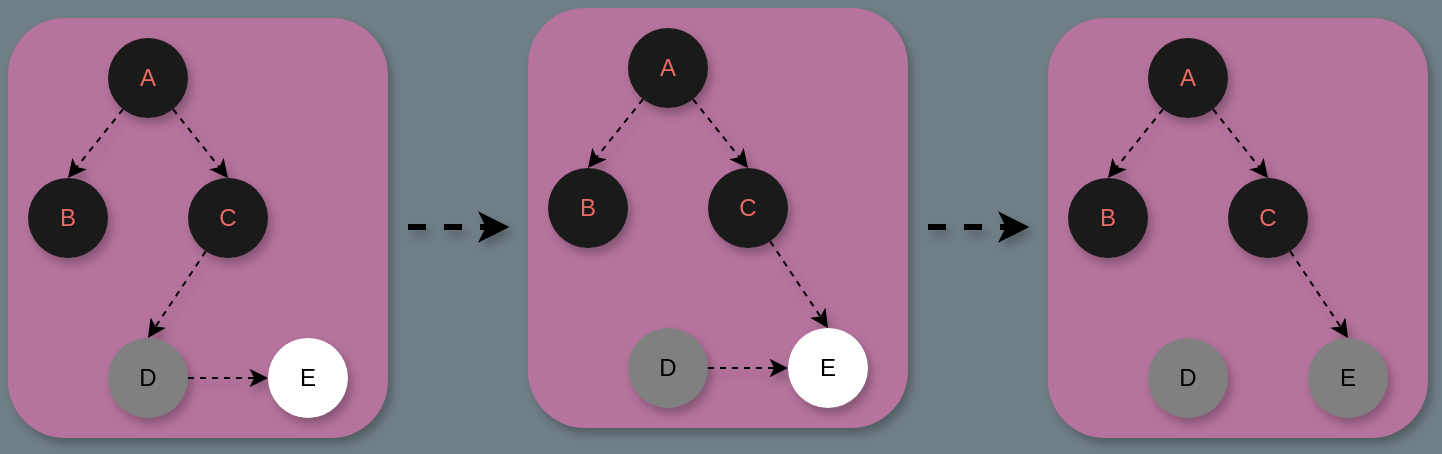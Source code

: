 <mxfile version="13.6.9" type="device"><diagram id="VSArOQDPkqbNzoKQu4Cz" name="第 1 页"><mxGraphModel dx="782" dy="561" grid="1" gridSize="10" guides="1" tooltips="1" connect="1" arrows="1" fold="1" page="1" pageScale="1" pageWidth="1169" pageHeight="827" background="#707E86" math="0" shadow="0"><root><mxCell id="0"/><mxCell id="1" parent="0"/><mxCell id="7MxZbe4sQxm4OmcxxfGp-1" value="" style="rounded=1;whiteSpace=wrap;html=1;strokeColor=none;fillColor=#B5739D;shadow=1;sketch=0;" vertex="1" parent="1"><mxGeometry x="200" y="160" width="190" height="210" as="geometry"/></mxCell><mxCell id="7MxZbe4sQxm4OmcxxfGp-7" style="rounded=0;orthogonalLoop=1;jettySize=auto;html=1;entryX=0.5;entryY=0;entryDx=0;entryDy=0;dashed=1;shadow=1;sketch=0;" edge="1" parent="1" source="7MxZbe4sQxm4OmcxxfGp-2" target="7MxZbe4sQxm4OmcxxfGp-3"><mxGeometry relative="1" as="geometry"/></mxCell><mxCell id="7MxZbe4sQxm4OmcxxfGp-8" style="edgeStyle=none;rounded=0;orthogonalLoop=1;jettySize=auto;html=1;entryX=0.5;entryY=0;entryDx=0;entryDy=0;dashed=1;shadow=1;sketch=0;" edge="1" parent="1" source="7MxZbe4sQxm4OmcxxfGp-2" target="7MxZbe4sQxm4OmcxxfGp-4"><mxGeometry relative="1" as="geometry"/></mxCell><mxCell id="7MxZbe4sQxm4OmcxxfGp-2" value="&lt;font color=&quot;#ea6b66&quot;&gt;A&lt;/font&gt;" style="ellipse;whiteSpace=wrap;html=1;aspect=fixed;strokeColor=none;fillColor=#1A1A1A;shadow=1;sketch=0;" vertex="1" parent="1"><mxGeometry x="250" y="170" width="40" height="40" as="geometry"/></mxCell><mxCell id="7MxZbe4sQxm4OmcxxfGp-3" value="&lt;font color=&quot;#ea6b66&quot;&gt;B&lt;/font&gt;" style="ellipse;whiteSpace=wrap;html=1;aspect=fixed;strokeColor=none;fillColor=#1A1A1A;shadow=1;sketch=0;" vertex="1" parent="1"><mxGeometry x="210" y="240" width="40" height="40" as="geometry"/></mxCell><mxCell id="7MxZbe4sQxm4OmcxxfGp-10" style="edgeStyle=none;rounded=0;orthogonalLoop=1;jettySize=auto;html=1;entryX=0.5;entryY=0;entryDx=0;entryDy=0;dashed=1;shadow=1;sketch=0;" edge="1" parent="1" source="7MxZbe4sQxm4OmcxxfGp-4" target="7MxZbe4sQxm4OmcxxfGp-6"><mxGeometry relative="1" as="geometry"/></mxCell><mxCell id="7MxZbe4sQxm4OmcxxfGp-4" value="&lt;font color=&quot;#ea6b66&quot;&gt;C&lt;/font&gt;" style="ellipse;whiteSpace=wrap;html=1;aspect=fixed;strokeColor=none;fillColor=#1A1A1A;shadow=1;sketch=0;" vertex="1" parent="1"><mxGeometry x="290" y="240" width="40" height="40" as="geometry"/></mxCell><mxCell id="7MxZbe4sQxm4OmcxxfGp-34" style="edgeStyle=none;rounded=0;sketch=0;orthogonalLoop=1;jettySize=auto;html=1;exitX=1;exitY=0.5;exitDx=0;exitDy=0;entryX=0;entryY=0.5;entryDx=0;entryDy=0;shadow=1;dashed=1;" edge="1" parent="1" source="7MxZbe4sQxm4OmcxxfGp-6" target="7MxZbe4sQxm4OmcxxfGp-11"><mxGeometry relative="1" as="geometry"/></mxCell><mxCell id="7MxZbe4sQxm4OmcxxfGp-6" value="D" style="ellipse;whiteSpace=wrap;html=1;aspect=fixed;strokeColor=none;shadow=1;sketch=0;fillColor=#808080;" vertex="1" parent="1"><mxGeometry x="250" y="320" width="40" height="40" as="geometry"/></mxCell><mxCell id="7MxZbe4sQxm4OmcxxfGp-11" value="E" style="ellipse;whiteSpace=wrap;html=1;aspect=fixed;strokeColor=none;fillColor=#FFFFFF;shadow=1;sketch=0;" vertex="1" parent="1"><mxGeometry x="330" y="320" width="40" height="40" as="geometry"/></mxCell><mxCell id="7MxZbe4sQxm4OmcxxfGp-12" value="" style="rounded=1;whiteSpace=wrap;html=1;strokeColor=none;fillColor=#B5739D;shadow=1;sketch=0;" vertex="1" parent="1"><mxGeometry x="460" y="155" width="190" height="210" as="geometry"/></mxCell><mxCell id="7MxZbe4sQxm4OmcxxfGp-13" style="rounded=0;orthogonalLoop=1;jettySize=auto;html=1;entryX=0.5;entryY=0;entryDx=0;entryDy=0;dashed=1;shadow=1;sketch=0;" edge="1" parent="1" source="7MxZbe4sQxm4OmcxxfGp-15" target="7MxZbe4sQxm4OmcxxfGp-17"><mxGeometry relative="1" as="geometry"/></mxCell><mxCell id="7MxZbe4sQxm4OmcxxfGp-14" style="edgeStyle=none;rounded=0;orthogonalLoop=1;jettySize=auto;html=1;entryX=0.5;entryY=0;entryDx=0;entryDy=0;dashed=1;shadow=1;sketch=0;" edge="1" parent="1" source="7MxZbe4sQxm4OmcxxfGp-15" target="7MxZbe4sQxm4OmcxxfGp-19"><mxGeometry relative="1" as="geometry"/></mxCell><mxCell id="7MxZbe4sQxm4OmcxxfGp-15" value="&lt;font color=&quot;#ea6b66&quot;&gt;A&lt;/font&gt;" style="ellipse;whiteSpace=wrap;html=1;aspect=fixed;strokeColor=none;fillColor=#1A1A1A;shadow=1;sketch=0;" vertex="1" parent="1"><mxGeometry x="510" y="165" width="40" height="40" as="geometry"/></mxCell><mxCell id="7MxZbe4sQxm4OmcxxfGp-17" value="&lt;font color=&quot;#ea6b66&quot;&gt;B&lt;/font&gt;" style="ellipse;whiteSpace=wrap;html=1;aspect=fixed;strokeColor=none;fillColor=#1A1A1A;shadow=1;sketch=0;" vertex="1" parent="1"><mxGeometry x="470" y="235" width="40" height="40" as="geometry"/></mxCell><mxCell id="7MxZbe4sQxm4OmcxxfGp-18" style="edgeStyle=none;rounded=0;orthogonalLoop=1;jettySize=auto;html=1;entryX=0.5;entryY=0;entryDx=0;entryDy=0;dashed=1;shadow=1;sketch=0;" edge="1" parent="1" source="7MxZbe4sQxm4OmcxxfGp-19" target="7MxZbe4sQxm4OmcxxfGp-22"><mxGeometry relative="1" as="geometry"/></mxCell><mxCell id="7MxZbe4sQxm4OmcxxfGp-19" value="&lt;font color=&quot;#ea6b66&quot;&gt;C&lt;/font&gt;" style="ellipse;whiteSpace=wrap;html=1;aspect=fixed;strokeColor=none;fillColor=#1A1A1A;shadow=1;sketch=0;" vertex="1" parent="1"><mxGeometry x="550" y="235" width="40" height="40" as="geometry"/></mxCell><mxCell id="7MxZbe4sQxm4OmcxxfGp-35" style="edgeStyle=none;rounded=0;sketch=0;orthogonalLoop=1;jettySize=auto;html=1;exitX=1;exitY=0.5;exitDx=0;exitDy=0;shadow=1;dashed=1;" edge="1" parent="1" source="7MxZbe4sQxm4OmcxxfGp-21" target="7MxZbe4sQxm4OmcxxfGp-22"><mxGeometry relative="1" as="geometry"/></mxCell><mxCell id="7MxZbe4sQxm4OmcxxfGp-21" value="D" style="ellipse;whiteSpace=wrap;html=1;aspect=fixed;strokeColor=none;shadow=1;sketch=0;fillColor=#808080;" vertex="1" parent="1"><mxGeometry x="510" y="315" width="40" height="40" as="geometry"/></mxCell><mxCell id="7MxZbe4sQxm4OmcxxfGp-22" value="E" style="ellipse;whiteSpace=wrap;html=1;aspect=fixed;strokeColor=none;shadow=1;sketch=0;fillColor=#FFFFFF;" vertex="1" parent="1"><mxGeometry x="590" y="315" width="40" height="40" as="geometry"/></mxCell><mxCell id="7MxZbe4sQxm4OmcxxfGp-23" value="" style="endArrow=classic;html=1;dashed=1;strokeWidth=3;shadow=1;sketch=0;" edge="1" parent="1"><mxGeometry width="50" height="50" relative="1" as="geometry"><mxPoint x="400" y="264.5" as="sourcePoint"/><mxPoint x="450.711" y="264.5" as="targetPoint"/></mxGeometry></mxCell><mxCell id="7MxZbe4sQxm4OmcxxfGp-24" value="" style="rounded=1;whiteSpace=wrap;html=1;strokeColor=none;fillColor=#B5739D;shadow=1;sketch=0;" vertex="1" parent="1"><mxGeometry x="720" y="160" width="190" height="210" as="geometry"/></mxCell><mxCell id="7MxZbe4sQxm4OmcxxfGp-25" style="rounded=0;orthogonalLoop=1;jettySize=auto;html=1;entryX=0.5;entryY=0;entryDx=0;entryDy=0;dashed=1;shadow=1;sketch=0;" edge="1" parent="1" source="7MxZbe4sQxm4OmcxxfGp-27" target="7MxZbe4sQxm4OmcxxfGp-28"><mxGeometry relative="1" as="geometry"/></mxCell><mxCell id="7MxZbe4sQxm4OmcxxfGp-26" style="edgeStyle=none;rounded=0;orthogonalLoop=1;jettySize=auto;html=1;entryX=0.5;entryY=0;entryDx=0;entryDy=0;dashed=1;shadow=1;sketch=0;" edge="1" parent="1" source="7MxZbe4sQxm4OmcxxfGp-27" target="7MxZbe4sQxm4OmcxxfGp-30"><mxGeometry relative="1" as="geometry"/></mxCell><mxCell id="7MxZbe4sQxm4OmcxxfGp-27" value="&lt;font color=&quot;#ea6b66&quot;&gt;A&lt;/font&gt;" style="ellipse;whiteSpace=wrap;html=1;aspect=fixed;strokeColor=none;fillColor=#1A1A1A;shadow=1;sketch=0;" vertex="1" parent="1"><mxGeometry x="770" y="170" width="40" height="40" as="geometry"/></mxCell><mxCell id="7MxZbe4sQxm4OmcxxfGp-28" value="&lt;font color=&quot;#ea6b66&quot;&gt;B&lt;/font&gt;" style="ellipse;whiteSpace=wrap;html=1;aspect=fixed;strokeColor=none;fillColor=#1A1A1A;shadow=1;sketch=0;" vertex="1" parent="1"><mxGeometry x="730" y="240" width="40" height="40" as="geometry"/></mxCell><mxCell id="7MxZbe4sQxm4OmcxxfGp-29" style="edgeStyle=none;rounded=0;orthogonalLoop=1;jettySize=auto;html=1;entryX=0.5;entryY=0;entryDx=0;entryDy=0;dashed=1;shadow=1;sketch=0;" edge="1" parent="1" source="7MxZbe4sQxm4OmcxxfGp-30" target="7MxZbe4sQxm4OmcxxfGp-32"><mxGeometry relative="1" as="geometry"/></mxCell><mxCell id="7MxZbe4sQxm4OmcxxfGp-30" value="&lt;font color=&quot;#ea6b66&quot;&gt;C&lt;/font&gt;" style="ellipse;whiteSpace=wrap;html=1;aspect=fixed;strokeColor=none;fillColor=#1A1A1A;shadow=1;sketch=0;" vertex="1" parent="1"><mxGeometry x="810" y="240" width="40" height="40" as="geometry"/></mxCell><mxCell id="7MxZbe4sQxm4OmcxxfGp-31" value="D" style="ellipse;whiteSpace=wrap;html=1;aspect=fixed;strokeColor=none;shadow=1;sketch=0;fillColor=#808080;" vertex="1" parent="1"><mxGeometry x="770" y="320" width="40" height="40" as="geometry"/></mxCell><mxCell id="7MxZbe4sQxm4OmcxxfGp-32" value="E" style="ellipse;whiteSpace=wrap;html=1;aspect=fixed;strokeColor=none;shadow=1;sketch=0;fillColor=#808080;" vertex="1" parent="1"><mxGeometry x="850" y="320" width="40" height="40" as="geometry"/></mxCell><mxCell id="7MxZbe4sQxm4OmcxxfGp-33" value="" style="endArrow=classic;html=1;dashed=1;strokeWidth=3;shadow=1;sketch=0;" edge="1" parent="1"><mxGeometry width="50" height="50" relative="1" as="geometry"><mxPoint x="660" y="264.5" as="sourcePoint"/><mxPoint x="710.711" y="264.5" as="targetPoint"/></mxGeometry></mxCell></root></mxGraphModel></diagram></mxfile>